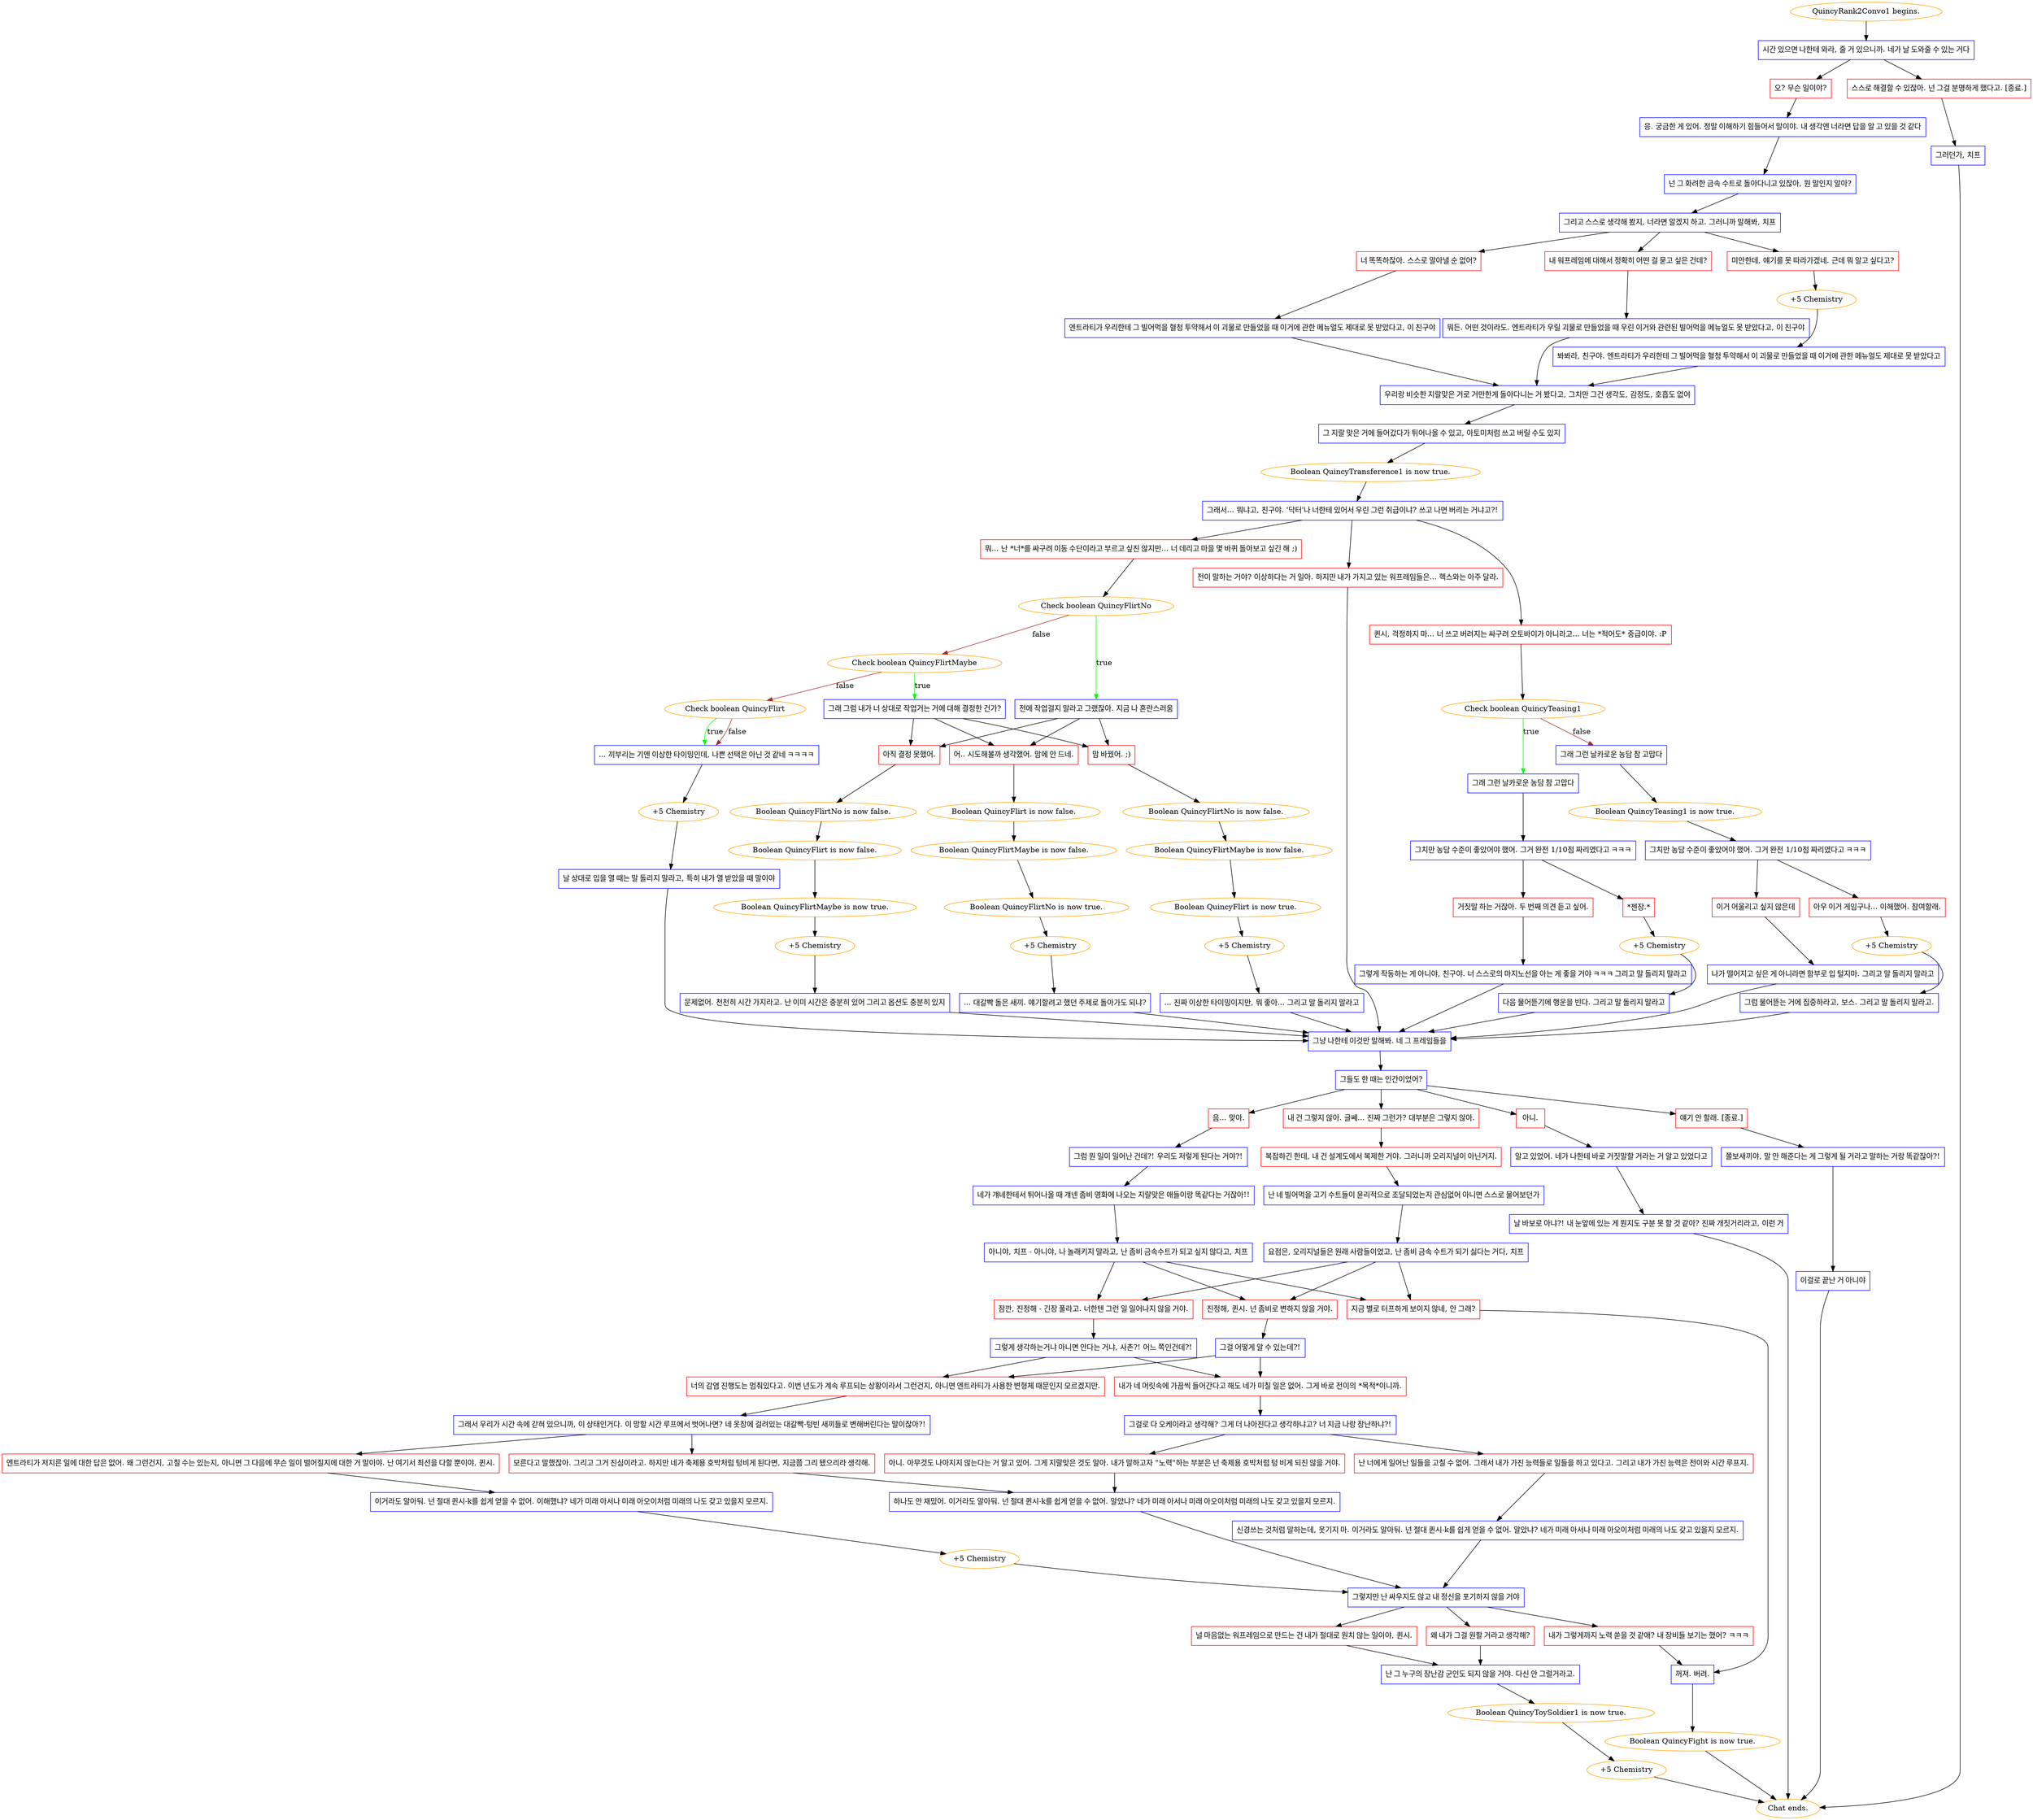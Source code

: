 digraph {
	"QuincyRank2Convo1 begins." [color=orange];
		"QuincyRank2Convo1 begins." -> j1979071050;
	j1979071050 [label="시간 있으면 나한테 와라, 줄 거 있으니까. 네가 날 도와줄 수 있는 거다",shape=box,color=blue];
		j1979071050 -> j965362820;
		j1979071050 -> j4243680460;
	j965362820 [label="오? 무슨 일이야?",shape=box,color=red];
		j965362820 -> j1026181907;
	j4243680460 [label="스스로 해결할 수 있잖아. 넌 그걸 분명하게 했다고. [종료.]",shape=box,color=red];
		j4243680460 -> j3667610099;
	j1026181907 [label="응. 궁금한 게 있어. 정말 이해하기 힘들어서 말이야. 내 생각엔 너라면 답을 알 고 있을 것 같다",shape=box,color=blue];
		j1026181907 -> j2542694859;
	j3667610099 [label="그러던가, 치프",shape=box,color=blue];
		j3667610099 -> "Chat ends.";
	j2542694859 [label="넌 그 화려한 금속 수트로 돌아다니고 있잖아, 뭔 말인지 알아?",shape=box,color=blue];
		j2542694859 -> j4285427499;
	"Chat ends." [color=orange];
	j4285427499 [label="그리고 스스로 생각해 봤지, 너라면 알겠지 하고. 그러니까 말해봐, 치프",shape=box,color=blue];
		j4285427499 -> j3094696068;
		j4285427499 -> j882290906;
		j4285427499 -> j3396934238;
	j3094696068 [label="내 워프레임에 대해서 정확히 어떤 걸 묻고 싶은 건데?",shape=box,color=red];
		j3094696068 -> j129872610;
	j882290906 [label="미안한데, 얘기를 못 따라가겠네. 근데 뭐 알고 싶다고?",shape=box,color=red];
		j882290906 -> j632937923;
	j3396934238 [label="너 똑똑하잖아. 스스로 알아낼 순 없어?",shape=box,color=red];
		j3396934238 -> j500577806;
	j129872610 [label="뭐든. 어떤 것이라도. 엔트라티가 우릴 괴물로 만들었을 때 우린 이거와 관련된 빌어먹을 메뉴얼도 못 받았다고, 이 친구야",shape=box,color=blue];
		j129872610 -> j691860806;
	j632937923 [label="+5 Chemistry",color=orange];
		j632937923 -> j226463089;
	j500577806 [label="엔트라티가 우리한테 그 빌어먹을 혈청 투약해서 이 괴물로 만들었을 때 이거에 관한 메뉴얼도 제대로 못 받았다고, 이 친구야",shape=box,color=blue];
		j500577806 -> j691860806;
	j691860806 [label="우리랑 비슷한 지랄맞은 거로 거만한게 돌아다니는 거 봤다고, 그치만 그건 생각도, 감정도, 호흡도 없어",shape=box,color=blue];
		j691860806 -> j536592283;
	j226463089 [label="봐봐라, 친구야. 엔트라티가 우리한테 그 빌어먹을 혈청 투약해서 이 괴물로 만들었을 때 이거에 관한 메뉴얼도 제대로 못 받았다고",shape=box,color=blue];
		j226463089 -> j691860806;
	j536592283 [label="그 지랄 맞은 거에 들어갔다가 튀어나올 수 있고, 아토미처럼 쓰고 버릴 수도 있지",shape=box,color=blue];
		j536592283 -> j647470579;
	j647470579 [label="Boolean QuincyTransference1 is now true.",color=orange];
		j647470579 -> j1625877018;
	j1625877018 [label="그래서... 뭐냐고, 친구야. '닥터'나 너한테 있어서 우린 그런 취급이냐? 쓰고 나면 버리는 거냐고?!",shape=box,color=blue];
		j1625877018 -> j1247046705;
		j1625877018 -> j1901230317;
		j1625877018 -> j3770126456;
	j1247046705 [label="전이 말하는 거야? 이상하다는 거 일아. 하지만 내가 가지고 있는 워프레임들은... 헥스와는 아주 달라.",shape=box,color=red];
		j1247046705 -> j1984265627;
	j1901230317 [label="퀸시, 걱정하지 마... 너 쓰고 버려지는 싸구려 오토바이가 아니라고... 너는 *적어도* 중급이야. :P",shape=box,color=red];
		j1901230317 -> j1909544397;
	j3770126456 [label="뭐... 난 *너*를 싸구려 이동 수단이라고 부르고 싶진 않지만... 너 데리고 마을 몇 바퀴 돌아보고 싶긴 해 ;)",shape=box,color=red];
		j3770126456 -> j3515667105;
	j1984265627 [label="그냥 나한테 이것만 말해봐. 네 그 프레임들을",shape=box,color=blue];
		j1984265627 -> j1143125265;
	j1909544397 [label="Check boolean QuincyTeasing1",color=orange];
		j1909544397 -> j3547027670 [label=true,color=green];
		j1909544397 -> j968514010 [label=false,color=brown];
	j3515667105 [label="Check boolean QuincyFlirtNo",color=orange];
		j3515667105 -> j467891732 [label=true,color=green];
		j3515667105 -> j4006540290 [label=false,color=brown];
	j1143125265 [label="그들도 한 때는 인간이었어?",shape=box,color=blue];
		j1143125265 -> j3327958957;
		j1143125265 -> j186508153;
		j1143125265 -> j3605212110;
		j1143125265 -> j2173051257;
	j3547027670 [label="그래 그런 날카로운 농담 참 고맙다",shape=box,color=blue];
		j3547027670 -> j2379674159;
	j968514010 [label="그래 그런 날카로운 농담 참 고맙다",shape=box,color=blue];
		j968514010 -> j951288735;
	j467891732 [label="전에 작업걸지 말라고 그랬잖아. 지금 나 혼란스러움",shape=box,color=blue];
		j467891732 -> j4087261605;
		j467891732 -> j3689467974;
		j467891732 -> j433183562;
	j4006540290 [label="Check boolean QuincyFlirtMaybe",color=orange];
		j4006540290 -> j1075860033 [label=true,color=green];
		j4006540290 -> j2034270586 [label=false,color=brown];
	j3327958957 [label="음... 맞아.",shape=box,color=red];
		j3327958957 -> j3554941227;
	j186508153 [label="내 건 그렇지 않아. 글쎄... 진짜 그런가? 대부분은 그렇지 않아.",shape=box,color=red];
		j186508153 -> j464048547;
	j3605212110 [label="아니.",shape=box,color=red];
		j3605212110 -> j1728733868;
	j2173051257 [label="얘기 안 할래. [종료.]",shape=box,color=red];
		j2173051257 -> j1907532363;
	j2379674159 [label="그치만 농담 수준이 좋았어야 했어. 그거 완전 1/10점 짜리였다고 ㅋㅋㅋ",shape=box,color=blue];
		j2379674159 -> j3533320500;
		j2379674159 -> j4008248161;
	j951288735 [label="Boolean QuincyTeasing1 is now true.",color=orange];
		j951288735 -> j624625881;
	j4087261605 [label="맘 바꿨어. ;)",shape=box,color=red];
		j4087261605 -> j3476319482;
	j3689467974 [label="어.. 시도해볼까 생각했어. 맘에 안 드네.",shape=box,color=red];
		j3689467974 -> j3129604594;
	j433183562 [label="아직 결정 못했어.",shape=box,color=red];
		j433183562 -> j1443167915;
	j1075860033 [label="그래 그럼 내가 너 상대로 작업거는 거에 대해 결정한 건가?",shape=box,color=blue];
		j1075860033 -> j4087261605;
		j1075860033 -> j3689467974;
		j1075860033 -> j433183562;
	j2034270586 [label="Check boolean QuincyFlirt",color=orange];
		j2034270586 -> j2294751839 [label=true,color=green];
		j2034270586 -> j2294751839 [label=false,color=brown];
	j3554941227 [label="그럼 뭔 일이 일어난 건데?! 우리도 저렇게 된다는 거야?!",shape=box,color=blue];
		j3554941227 -> j401593262;
	j464048547 [label="복잡하긴 한데, 내 건 설계도에서 복제한 거야. 그러니까 오리지널이 아닌거지.",shape=box,color=red];
		j464048547 -> j1048313541;
	j1728733868 [label="알고 있었어. 네가 나한테 바로 거짓말할 거라는 거 알고 있었다고",shape=box,color=blue];
		j1728733868 -> j3575744031;
	j1907532363 [label="쫄보새끼야, 말 안 해준다는 게 그렇게 될 거라고 말하는 거랑 똑같잖아?!",shape=box,color=blue];
		j1907532363 -> j1157091211;
	j3533320500 [label="*젠장.*",shape=box,color=red];
		j3533320500 -> j503163234;
	j4008248161 [label="거짓말 하는 거잖아. 두 번째 의견 듣고 싶어.",shape=box,color=red];
		j4008248161 -> j322630482;
	j624625881 [label="그치만 농담 수준이 좋았어야 했어. 그거 완전 1/10점 짜리였다고 ㅋㅋㅋ",shape=box,color=blue];
		j624625881 -> j3328923911;
		j624625881 -> j91301764;
	j3476319482 [label="Boolean QuincyFlirtNo is now false.",color=orange];
		j3476319482 -> j1189191412;
	j3129604594 [label="Boolean QuincyFlirt is now false.",color=orange];
		j3129604594 -> j1281729269;
	j1443167915 [label="Boolean QuincyFlirtNo is now false.",color=orange];
		j1443167915 -> j3340111701;
	j2294751839 [label="... 끼부리는 기엔 이상한 타이밍인데, 나쁜 선택은 아닌 것 같네 ㅋㅋㅋㅋ",shape=box,color=blue];
		j2294751839 -> j137802086;
	j401593262 [label="네가 걔네한테서 튀어나올 때 걔넨 좀비 영화에 나오는 지랄맞은 애들이랑 똑같다는 거잖아!!",shape=box,color=blue];
		j401593262 -> j1805940675;
	j1048313541 [label="난 네 빌어먹을 고기 수트들이 윤리적으로 조달되었는지 관심없어 아니면 스스로 물어보던가",shape=box,color=blue];
		j1048313541 -> j3226580187;
	j3575744031 [label="날 바보로 아냐?! 내 눈앞에 있는 게 뭔지도 구분 못 할 것 같아? 진짜 개짓거리라고, 이런 거",shape=box,color=blue];
		j3575744031 -> "Chat ends.";
	j1157091211 [label="이걸로 끝난 거 아니야",shape=box,color=blue];
		j1157091211 -> "Chat ends.";
	j503163234 [label="+5 Chemistry",color=orange];
		j503163234 -> j1007149917;
	j322630482 [label="그렇게 작동하는 게 아니야, 친구야. 너 스스로의 마지노선을 아는 게 좋을 거야 ㅋㅋㅋ 그리고 말 돌리지 말라고",shape=box,color=blue];
		j322630482 -> j1984265627;
	j3328923911 [label="이거 어울리고 싶지 않은데",shape=box,color=red];
		j3328923911 -> j2281847703;
	j91301764 [label="아우 이거 게임구나... 이해했어. 참여할래.",shape=box,color=red];
		j91301764 -> j2657394713;
	j1189191412 [label="Boolean QuincyFlirtMaybe is now false.",color=orange];
		j1189191412 -> j2776431465;
	j1281729269 [label="Boolean QuincyFlirtMaybe is now false.",color=orange];
		j1281729269 -> j1075514598;
	j3340111701 [label="Boolean QuincyFlirt is now false.",color=orange];
		j3340111701 -> j2998175474;
	j137802086 [label="+5 Chemistry",color=orange];
		j137802086 -> j1518590104;
	j1805940675 [label="아니야, 치프 - 아니야, 나 놀래키지 말라고, 난 좀비 금속수트가 되고 싶지 않다고, 치프",shape=box,color=blue];
		j1805940675 -> j3360158870;
		j1805940675 -> j82032287;
		j1805940675 -> j2134730685;
	j3226580187 [label="요점은, 오리지널들은 원래 사람들이었고, 난 좀비 금속 수트가 되기 싫다는 거다, 치프",shape=box,color=blue];
		j3226580187 -> j3360158870;
		j3226580187 -> j82032287;
		j3226580187 -> j2134730685;
	j1007149917 [label="다음 물어뜯기에 행운을 빈다. 그리고 말 돌리지 말라고",shape=box,color=blue];
		j1007149917 -> j1984265627;
	j2281847703 [label="나가 떨어지고 싶은 게 아니라면 함부로 입 털지마. 그리고 말 돌리지 말라고",shape=box,color=blue];
		j2281847703 -> j1984265627;
	j2657394713 [label="+5 Chemistry",color=orange];
		j2657394713 -> j912338001;
	j2776431465 [label="Boolean QuincyFlirt is now true.",color=orange];
		j2776431465 -> j4029029047;
	j1075514598 [label="Boolean QuincyFlirtNo is now true.",color=orange];
		j1075514598 -> j3619511462;
	j2998175474 [label="Boolean QuincyFlirtMaybe is now true.",color=orange];
		j2998175474 -> j3246083914;
	j1518590104 [label="날 상대로 입을 열 때는 말 돌리지 말라고, 특히 내가 열 받았을 때 말이야",shape=box,color=blue];
		j1518590104 -> j1984265627;
	j3360158870 [label="잠깐, 진정해 - 긴장 풀라고. 너한텐 그런 일 일어나지 않을 거야.",shape=box,color=red];
		j3360158870 -> j3959277139;
	j82032287 [label="진정해, 퀸시. 넌 좀비로 변하지 않을 거야.",shape=box,color=red];
		j82032287 -> j3243477807;
	j2134730685 [label="지금 별로 터프하게 보이지 않네, 안 그래?",shape=box,color=red];
		j2134730685 -> j1214532223;
	j912338001 [label="그럼 물어뜯는 거에 집중하라고, 보스. 그리고 말 돌리지 말라고.",shape=box,color=blue];
		j912338001 -> j1984265627;
	j4029029047 [label="+5 Chemistry",color=orange];
		j4029029047 -> j1989339696;
	j3619511462 [label="+5 Chemistry",color=orange];
		j3619511462 -> j1620032610;
	j3246083914 [label="+5 Chemistry",color=orange];
		j3246083914 -> j2720638386;
	j3959277139 [label="그렇게 생각하는거냐 아니면 안다는 거냐, 사촌?! 어느 쪽인건데?!",shape=box,color=blue];
		j3959277139 -> j2459052073;
		j3959277139 -> j549738078;
	j3243477807 [label="그걸 어떻게 알 수 있는데?!",shape=box,color=blue];
		j3243477807 -> j549738078;
		j3243477807 -> j2459052073;
	j1214532223 [label="꺼져. 버려.",shape=box,color=blue];
		j1214532223 -> j2299206206;
	j1989339696 [label="... 진짜 이상한 타이밍이지만, 뭐 좋아... 그리고 말 돌리지 말라고",shape=box,color=blue];
		j1989339696 -> j1984265627;
	j1620032610 [label="... 대갈빡 돌은 새끼. 얘기할려고 했던 주제로 돌아가도 되냐?",shape=box,color=blue];
		j1620032610 -> j1984265627;
	j2720638386 [label="문제없어. 천천히 시간 가지라고. 난 이미 시간은 충분히 있어 그리고 옵션도 충분히 있지",shape=box,color=blue];
		j2720638386 -> j1984265627;
	j2459052073 [label="내가 네 머릿속에 가끔씩 들어간다고 해도 네가 미칠 일은 없어. 그게 바로 전이의 *목적*이니까.",shape=box,color=red];
		j2459052073 -> j98545858;
	j549738078 [label="너의 감염 진행도는 멈춰있다고. 이번 년도가 계속 루프되는 상황이라서 그런건지, 아니면 엔트라티가 사용한 변형체 때문인지 모르겠지만.",shape=box,color=red];
		j549738078 -> j2798512979;
	j2299206206 [label="Boolean QuincyFight is now true.",color=orange];
		j2299206206 -> "Chat ends.";
	j98545858 [label="그걸로 다 오케이라고 생각해? 그게 더 나아진다고 생각하냐고? 너 지금 나랑 장난하냐?!",shape=box,color=blue];
		j98545858 -> j3042965409;
		j98545858 -> j2375063422;
	j2798512979 [label="그래서 우리가 시간 속에 갇혀 있으니까, 이 상태인거다. 이 망할 시간 루프에서 벗어나면? 네 옷장에 걸려있는 대갈빡-텅빈 새끼들로 변해버린다는 말이잖아?!",shape=box,color=blue];
		j2798512979 -> j2168787000;
		j2798512979 -> j386106811;
	j3042965409 [label="아니. 아무것도 나아지지 않는다는 거 알고 있어. 그게 지랄맞은 것도 알아. 내가 말하고자 \"노력\"하는 부분은 넌 축제용 호박처럼 텅 비게 되진 않을 거야.",shape=box,color=red];
		j3042965409 -> j3472487995;
	j2375063422 [label="난 너에게 일어난 일들을 고칠 수 없어. 그래서 내가 가진 능력들로 일들을 하고 있다고. 그리고 내가 가진 능력은 전이와 시간 루프지.",shape=box,color=red];
		j2375063422 -> j1418944195;
	j2168787000 [label="엔트라티가 저지른 일에 대한 답은 없어. 왜 그런건지, 고칠 수는 있는지, 아니면 그 다음에 무슨 일이 벌어질지에 대한 거 말이야. 난 여기서 최선을 다할 뿐이야, 퀸시.",shape=box,color=red];
		j2168787000 -> j3015173342;
	j386106811 [label="모른다고 말했잖아. 그리고 그거 진심이라고. 하지만 네가 축제용 호박처럼 텅비게 된다면, 지금쯤 그리 됐으리라 생각해.",shape=box,color=red];
		j386106811 -> j3472487995;
	j3472487995 [label="하나도 안 재밌어. 이거라도 알아둬. 넌 절대 퀸시-k를 쉽게 얻을 수 없어. 알았냐? 네가 미래 아서나 미래 아오이처럼 미래의 나도 갖고 있을지 모르지.",shape=box,color=blue];
		j3472487995 -> j1295659802;
	j1418944195 [label="신경쓰는 것처럼 말하는데, 웃기지 마. 이거라도 알아둬. 넌 절대 퀸시-k를 쉽게 얻을 수 없어. 알았냐? 네가 미래 아서나 미래 아오이처럼 미래의 나도 갖고 있을지 모르지.",shape=box,color=blue];
		j1418944195 -> j1295659802;
	j3015173342 [label="이거라도 알아둬. 넌 절대 퀸시-k를 쉽게 얻을 수 없어. 이해했냐? 네가 미래 아서나 미래 아오이처럼 미래의 나도 갖고 있을지 모르지.",shape=box,color=blue];
		j3015173342 -> j870105581;
	j1295659802 [label="그렇지만 난 싸우지도 않고 내 정신을 포기하지 않을 거야",shape=box,color=blue];
		j1295659802 -> j801622929;
		j1295659802 -> j2253481093;
		j1295659802 -> j1975727664;
	j870105581 [label="+5 Chemistry",color=orange];
		j870105581 -> j1295659802;
	j801622929 [label="널 마음없는 워프레임으로 만드는 건 내가 절대로 원치 않는 일이야, 퀸시.",shape=box,color=red];
		j801622929 -> j782000522;
	j2253481093 [label="왜 내가 그걸 원할 거라고 생각해?",shape=box,color=red];
		j2253481093 -> j782000522;
	j1975727664 [label="내가 그렇게까지 노력 쏟을 것 같애? 내 장비들 보기는 했어? ㅋㅋㅋ",shape=box,color=red];
		j1975727664 -> j1214532223;
	j782000522 [label="난 그 누구의 장난감 군인도 되지 않을 거야. 다신 안 그럴거라고.",shape=box,color=blue];
		j782000522 -> j2433684752;
	j2433684752 [label="Boolean QuincyToySoldier1 is now true.",color=orange];
		j2433684752 -> j4081414586;
	j4081414586 [label="+5 Chemistry",color=orange];
		j4081414586 -> "Chat ends.";
}
